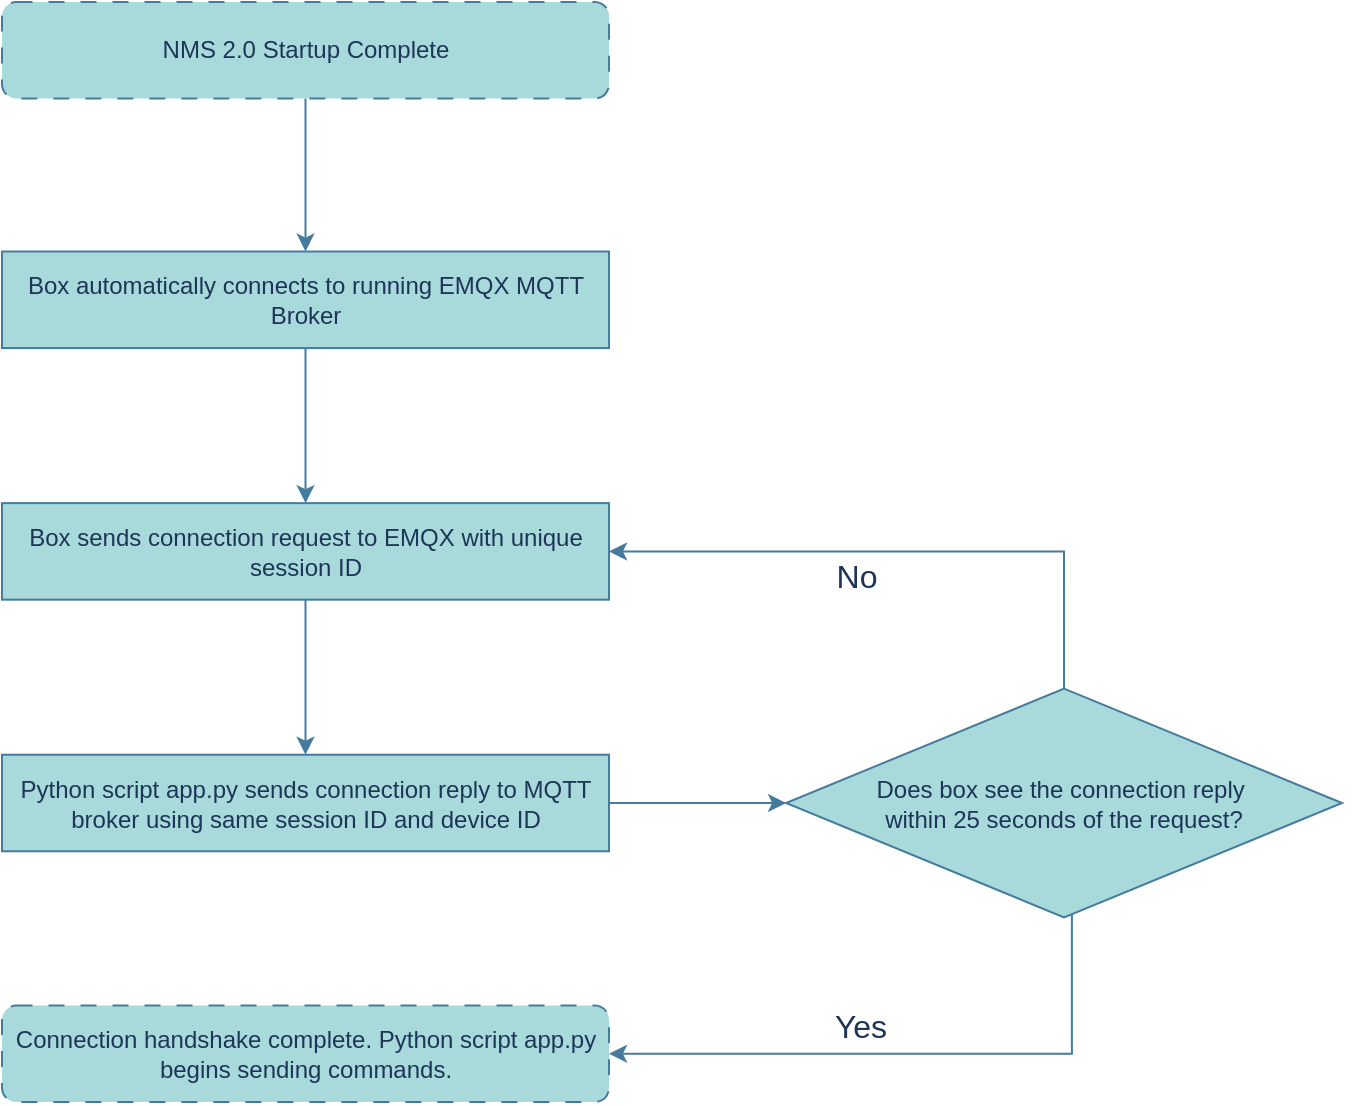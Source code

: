 <mxfile version="28.0.4">
  <diagram id="C5RBs43oDa-KdzZeNtuy" name="Page-1">
    <mxGraphModel dx="1287" dy="835" grid="0" gridSize="10" guides="1" tooltips="1" connect="1" arrows="1" fold="1" page="1" pageScale="1" pageWidth="827" pageHeight="1169" background="#FFFFFF" math="0" shadow="0">
      <root>
        <mxCell id="WIyWlLk6GJQsqaUBKTNV-0" />
        <mxCell id="WIyWlLk6GJQsqaUBKTNV-1" parent="WIyWlLk6GJQsqaUBKTNV-0" />
        <mxCell id="hVDajvhqYUPW52PMyLvV-29" value="" style="group;labelBackgroundColor=none;fontColor=#1D3557;rounded=1;perimeterSpacing=0;strokeColor=none;glass=1;" parent="WIyWlLk6GJQsqaUBKTNV-1" vertex="1" connectable="0">
          <mxGeometry x="75" y="310" width="676.83" height="550" as="geometry" />
        </mxCell>
        <mxCell id="hVDajvhqYUPW52PMyLvV-24" style="edgeStyle=orthogonalEdgeStyle;rounded=0;orthogonalLoop=1;jettySize=auto;html=1;entryX=1;entryY=0.5;entryDx=0;entryDy=0;strokeColor=#457B9D;fontColor=default;labelBackgroundColor=none;" parent="hVDajvhqYUPW52PMyLvV-29" source="hVDajvhqYUPW52PMyLvV-22" target="hVDajvhqYUPW52PMyLvV-18" edge="1">
          <mxGeometry relative="1" as="geometry">
            <Array as="points">
              <mxPoint x="534.949" y="526.087" />
            </Array>
          </mxGeometry>
        </mxCell>
        <mxCell id="hVDajvhqYUPW52PMyLvV-25" value="Yes" style="edgeLabel;html=1;align=center;verticalAlign=middle;resizable=0;points=[];strokeColor=#457B9D;fontColor=#1D3557;fillColor=#A8DADC;labelBackgroundColor=none;fontSize=16;container=0;" parent="hVDajvhqYUPW52PMyLvV-24" vertex="1" connectable="0">
          <mxGeometry x="0.133" y="3" relative="1" as="geometry">
            <mxPoint x="-6" y="-17" as="offset" />
          </mxGeometry>
        </mxCell>
        <mxCell id="hVDajvhqYUPW52PMyLvV-26" style="edgeStyle=orthogonalEdgeStyle;rounded=0;orthogonalLoop=1;jettySize=auto;html=1;exitX=0.5;exitY=0;exitDx=0;exitDy=0;entryX=1;entryY=0.5;entryDx=0;entryDy=0;strokeColor=#457B9D;fontColor=default;labelBackgroundColor=none;" parent="hVDajvhqYUPW52PMyLvV-29" source="hVDajvhqYUPW52PMyLvV-22" target="hVDajvhqYUPW52PMyLvV-7" edge="1">
          <mxGeometry relative="1" as="geometry" />
        </mxCell>
        <mxCell id="hVDajvhqYUPW52PMyLvV-27" value="No" style="edgeLabel;html=1;align=center;verticalAlign=middle;resizable=0;points=[];strokeColor=#457B9D;fontColor=#1D3557;fillColor=#A8DADC;labelBackgroundColor=none;fontSize=16;container=0;" parent="hVDajvhqYUPW52PMyLvV-26" vertex="1" connectable="0">
          <mxGeometry x="-0.188" y="2" relative="1" as="geometry">
            <mxPoint x="-53" y="10" as="offset" />
          </mxGeometry>
        </mxCell>
        <mxCell id="hVDajvhqYUPW52PMyLvV-22" value="Does box see the connection reply&amp;nbsp;&lt;div&gt;within 25 seconds of the request?&lt;/div&gt;" style="rhombus;whiteSpace=wrap;html=1;strokeColor=#457B9D;fontColor=#1D3557;fillColor=#A8DADC;container=0;labelBackgroundColor=none;" parent="hVDajvhqYUPW52PMyLvV-29" vertex="1">
          <mxGeometry x="392.04" y="343.318" width="277.96" height="114.365" as="geometry" />
        </mxCell>
        <mxCell id="hVDajvhqYUPW52PMyLvV-23" style="edgeStyle=orthogonalEdgeStyle;rounded=0;orthogonalLoop=1;jettySize=auto;html=1;entryX=0;entryY=0.5;entryDx=0;entryDy=0;strokeColor=#457B9D;fontColor=default;labelBackgroundColor=none;" parent="hVDajvhqYUPW52PMyLvV-29" source="hVDajvhqYUPW52PMyLvV-0" target="hVDajvhqYUPW52PMyLvV-22" edge="1">
          <mxGeometry relative="1" as="geometry" />
        </mxCell>
        <mxCell id="WIyWlLk6GJQsqaUBKTNV-2" value="" style="rounded=0;html=1;jettySize=auto;orthogonalLoop=1;fontSize=11;endArrow=classic;endFill=1;endSize=6;strokeWidth=1;shadow=0;labelBackgroundColor=none;edgeStyle=orthogonalEdgeStyle;strokeColor=#457B9D;fontColor=default;entryX=0.5;entryY=0;entryDx=0;entryDy=0;" parent="hVDajvhqYUPW52PMyLvV-29" source="WIyWlLk6GJQsqaUBKTNV-3" target="WIyWlLk6GJQsqaUBKTNV-11" edge="1">
          <mxGeometry relative="1" as="geometry">
            <mxPoint x="151.758" y="-17.192" as="targetPoint" />
          </mxGeometry>
        </mxCell>
        <mxCell id="WIyWlLk6GJQsqaUBKTNV-3" value="NMS 2.0 Startup Complete" style="rounded=1;whiteSpace=wrap;html=1;fontSize=12;glass=0;strokeWidth=1;shadow=0;labelBackgroundColor=none;fillColor=#A8DADC;strokeColor=#457B9D;fontColor=#1D3557;container=0;dashed=1;dashPattern=8 8;" parent="hVDajvhqYUPW52PMyLvV-29" vertex="1">
          <mxGeometry width="303.517" height="48.272" as="geometry" />
        </mxCell>
        <mxCell id="hVDajvhqYUPW52PMyLvV-8" style="edgeStyle=orthogonalEdgeStyle;rounded=0;orthogonalLoop=1;jettySize=auto;html=1;entryX=0.5;entryY=0;entryDx=0;entryDy=0;strokeColor=#457B9D;fontColor=default;labelBackgroundColor=none;" parent="hVDajvhqYUPW52PMyLvV-29" source="WIyWlLk6GJQsqaUBKTNV-11" target="hVDajvhqYUPW52PMyLvV-7" edge="1">
          <mxGeometry relative="1" as="geometry" />
        </mxCell>
        <mxCell id="WIyWlLk6GJQsqaUBKTNV-11" value="Box automatically connects to running EMQX MQTT Broker" style="rounded=0;whiteSpace=wrap;html=1;fontSize=12;glass=0;strokeWidth=1;shadow=0;labelBackgroundColor=none;fillColor=#A8DADC;strokeColor=#457B9D;fontColor=#1D3557;container=0;" parent="hVDajvhqYUPW52PMyLvV-29" vertex="1">
          <mxGeometry y="124.764" width="303.517" height="48.272" as="geometry" />
        </mxCell>
        <mxCell id="hVDajvhqYUPW52PMyLvV-0" value="Python script app.py sends connection reply to MQTT broker using same session ID and device ID" style="rounded=0;whiteSpace=wrap;html=1;fontSize=12;glass=0;strokeWidth=1;shadow=0;labelBackgroundColor=none;fillColor=#A8DADC;strokeColor=#457B9D;fontColor=#1D3557;container=0;" parent="hVDajvhqYUPW52PMyLvV-29" vertex="1">
          <mxGeometry y="376.371" width="303.517" height="48.272" as="geometry" />
        </mxCell>
        <mxCell id="hVDajvhqYUPW52PMyLvV-9" style="edgeStyle=orthogonalEdgeStyle;rounded=0;orthogonalLoop=1;jettySize=auto;html=1;entryX=0.5;entryY=0;entryDx=0;entryDy=0;strokeColor=#457B9D;fontColor=default;labelBackgroundColor=none;" parent="hVDajvhqYUPW52PMyLvV-29" source="hVDajvhqYUPW52PMyLvV-7" target="hVDajvhqYUPW52PMyLvV-0" edge="1">
          <mxGeometry relative="1" as="geometry">
            <mxPoint x="151.758" y="236.234" as="targetPoint" />
          </mxGeometry>
        </mxCell>
        <mxCell id="hVDajvhqYUPW52PMyLvV-7" value="Box sends connection request to EMQX with unique session ID" style="rounded=0;whiteSpace=wrap;html=1;fontSize=12;glass=0;strokeWidth=1;shadow=0;labelBackgroundColor=none;fillColor=#A8DADC;strokeColor=#457B9D;fontColor=#1D3557;container=0;" parent="hVDajvhqYUPW52PMyLvV-29" vertex="1">
          <mxGeometry y="250.567" width="303.517" height="48.272" as="geometry" />
        </mxCell>
        <mxCell id="hVDajvhqYUPW52PMyLvV-18" value="Connection handshake complete. Python script app.py begins sending commands." style="rounded=1;whiteSpace=wrap;html=1;fontSize=12;glass=0;strokeWidth=1;shadow=0;labelBackgroundColor=none;fillColor=#A8DADC;strokeColor=#457B9D;fontColor=#1D3557;container=0;dashed=1;dashPattern=8 8;" parent="hVDajvhqYUPW52PMyLvV-29" vertex="1">
          <mxGeometry y="501.728" width="303.517" height="48.272" as="geometry" />
        </mxCell>
      </root>
    </mxGraphModel>
  </diagram>
</mxfile>
